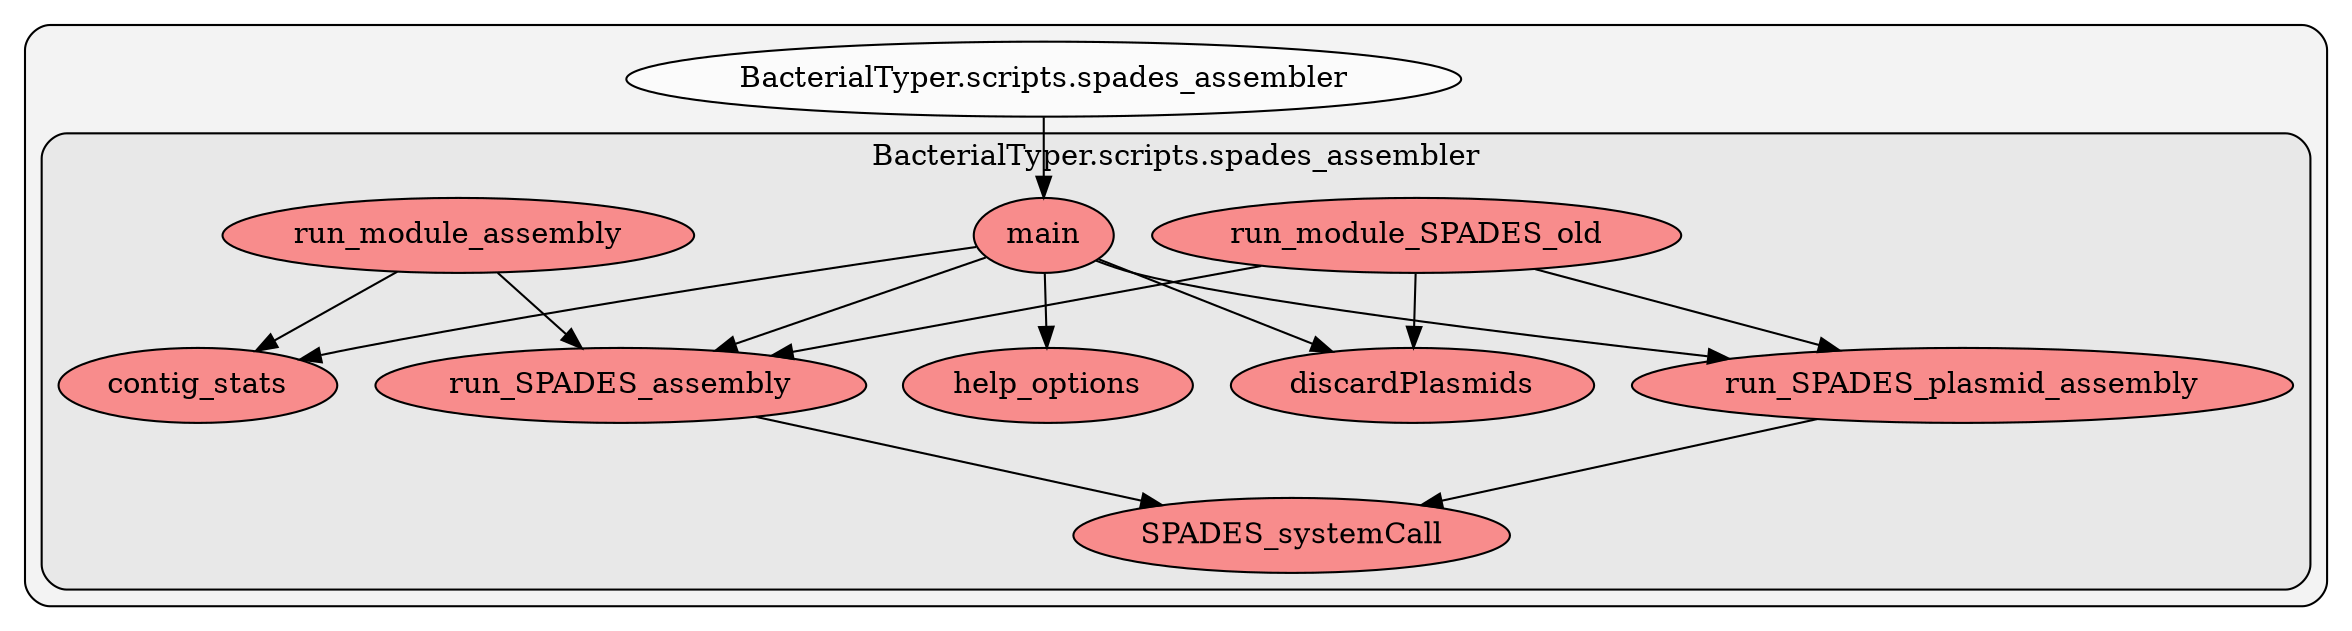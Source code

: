 digraph G {
    graph [rankdir=TB, clusterrank="local"];
    subgraph cluster_G {

        graph [style="filled,rounded",fillcolor="#80808018", label=""];
        BacterialTyper__scripts__spades_assembler [label="BacterialTyper.scripts.spades_assembler", style="filled", fillcolor="#ffffffb2", fontcolor="#000000", group="0"];
        subgraph cluster_BacterialTyper__scripts__spades_assembler {

            graph [style="filled,rounded",fillcolor="#80808018", label="BacterialTyper.scripts.spades_assembler"];
            BacterialTyper__scripts__spades_assembler__SPADES_systemCall [label="SPADES_systemCall", style="filled", fillcolor="#ff6565b2", fontcolor="#000000", group="0"];
        }
        subgraph cluster_BacterialTyper__scripts__spades_assembler {

            graph [style="filled,rounded",fillcolor="#80808018", label="BacterialTyper.scripts.spades_assembler"];
            BacterialTyper__scripts__spades_assembler__contig_stats [label="contig_stats", style="filled", fillcolor="#ff6565b2", fontcolor="#000000", group="0"];
        }
        subgraph cluster_BacterialTyper__scripts__spades_assembler {

            graph [style="filled,rounded",fillcolor="#80808018", label="BacterialTyper.scripts.spades_assembler"];
            BacterialTyper__scripts__spades_assembler__discardPlasmids [label="discardPlasmids", style="filled", fillcolor="#ff6565b2", fontcolor="#000000", group="0"];
        }
        subgraph cluster_BacterialTyper__scripts__spades_assembler {

            graph [style="filled,rounded",fillcolor="#80808018", label="BacterialTyper.scripts.spades_assembler"];
            BacterialTyper__scripts__spades_assembler__help_options [label="help_options", style="filled", fillcolor="#ff6565b2", fontcolor="#000000", group="0"];
        }
        subgraph cluster_BacterialTyper__scripts__spades_assembler {

            graph [style="filled,rounded",fillcolor="#80808018", label="BacterialTyper.scripts.spades_assembler"];
            BacterialTyper__scripts__spades_assembler__main [label="main", style="filled", fillcolor="#ff6565b2", fontcolor="#000000", group="0"];
        }
        subgraph cluster_BacterialTyper__scripts__spades_assembler {

            graph [style="filled,rounded",fillcolor="#80808018", label="BacterialTyper.scripts.spades_assembler"];
            BacterialTyper__scripts__spades_assembler__run_SPADES_assembly [label="run_SPADES_assembly", style="filled", fillcolor="#ff6565b2", fontcolor="#000000", group="0"];
        }
        subgraph cluster_BacterialTyper__scripts__spades_assembler {

            graph [style="filled,rounded",fillcolor="#80808018", label="BacterialTyper.scripts.spades_assembler"];
            BacterialTyper__scripts__spades_assembler__run_SPADES_plasmid_assembly [label="run_SPADES_plasmid_assembly", style="filled", fillcolor="#ff6565b2", fontcolor="#000000", group="0"];
        }
        subgraph cluster_BacterialTyper__scripts__spades_assembler {

            graph [style="filled,rounded",fillcolor="#80808018", label="BacterialTyper.scripts.spades_assembler"];
            BacterialTyper__scripts__spades_assembler__run_module_SPADES_old [label="run_module_SPADES_old", style="filled", fillcolor="#ff6565b2", fontcolor="#000000", group="0"];
        }
        subgraph cluster_BacterialTyper__scripts__spades_assembler {

            graph [style="filled,rounded",fillcolor="#80808018", label="BacterialTyper.scripts.spades_assembler"];
            BacterialTyper__scripts__spades_assembler__run_module_assembly [label="run_module_assembly", style="filled", fillcolor="#ff6565b2", fontcolor="#000000", group="0"];
        }
    }
        BacterialTyper__scripts__spades_assembler -> BacterialTyper__scripts__spades_assembler__main [style="solid", color="#000000"];
        BacterialTyper__scripts__spades_assembler__run_SPADES_plasmid_assembly -> BacterialTyper__scripts__spades_assembler__SPADES_systemCall [style="solid", color="#000000"];
        BacterialTyper__scripts__spades_assembler__run_SPADES_assembly -> BacterialTyper__scripts__spades_assembler__SPADES_systemCall [style="solid", color="#000000"];
        BacterialTyper__scripts__spades_assembler__run_module_assembly -> BacterialTyper__scripts__spades_assembler__contig_stats [style="solid", color="#000000"];
        BacterialTyper__scripts__spades_assembler__run_module_assembly -> BacterialTyper__scripts__spades_assembler__run_SPADES_assembly [style="solid", color="#000000"];
        BacterialTyper__scripts__spades_assembler__main -> BacterialTyper__scripts__spades_assembler__discardPlasmids [style="solid", color="#000000"];
        BacterialTyper__scripts__spades_assembler__main -> BacterialTyper__scripts__spades_assembler__contig_stats [style="solid", color="#000000"];
        BacterialTyper__scripts__spades_assembler__main -> BacterialTyper__scripts__spades_assembler__run_SPADES_plasmid_assembly [style="solid", color="#000000"];
        BacterialTyper__scripts__spades_assembler__main -> BacterialTyper__scripts__spades_assembler__run_SPADES_assembly [style="solid", color="#000000"];
        BacterialTyper__scripts__spades_assembler__main -> BacterialTyper__scripts__spades_assembler__help_options [style="solid", color="#000000"];
        BacterialTyper__scripts__spades_assembler__run_module_SPADES_old -> BacterialTyper__scripts__spades_assembler__discardPlasmids [style="solid", color="#000000"];
        BacterialTyper__scripts__spades_assembler__run_module_SPADES_old -> BacterialTyper__scripts__spades_assembler__run_SPADES_assembly [style="solid", color="#000000"];
        BacterialTyper__scripts__spades_assembler__run_module_SPADES_old -> BacterialTyper__scripts__spades_assembler__run_SPADES_plasmid_assembly [style="solid", color="#000000"];
    }
